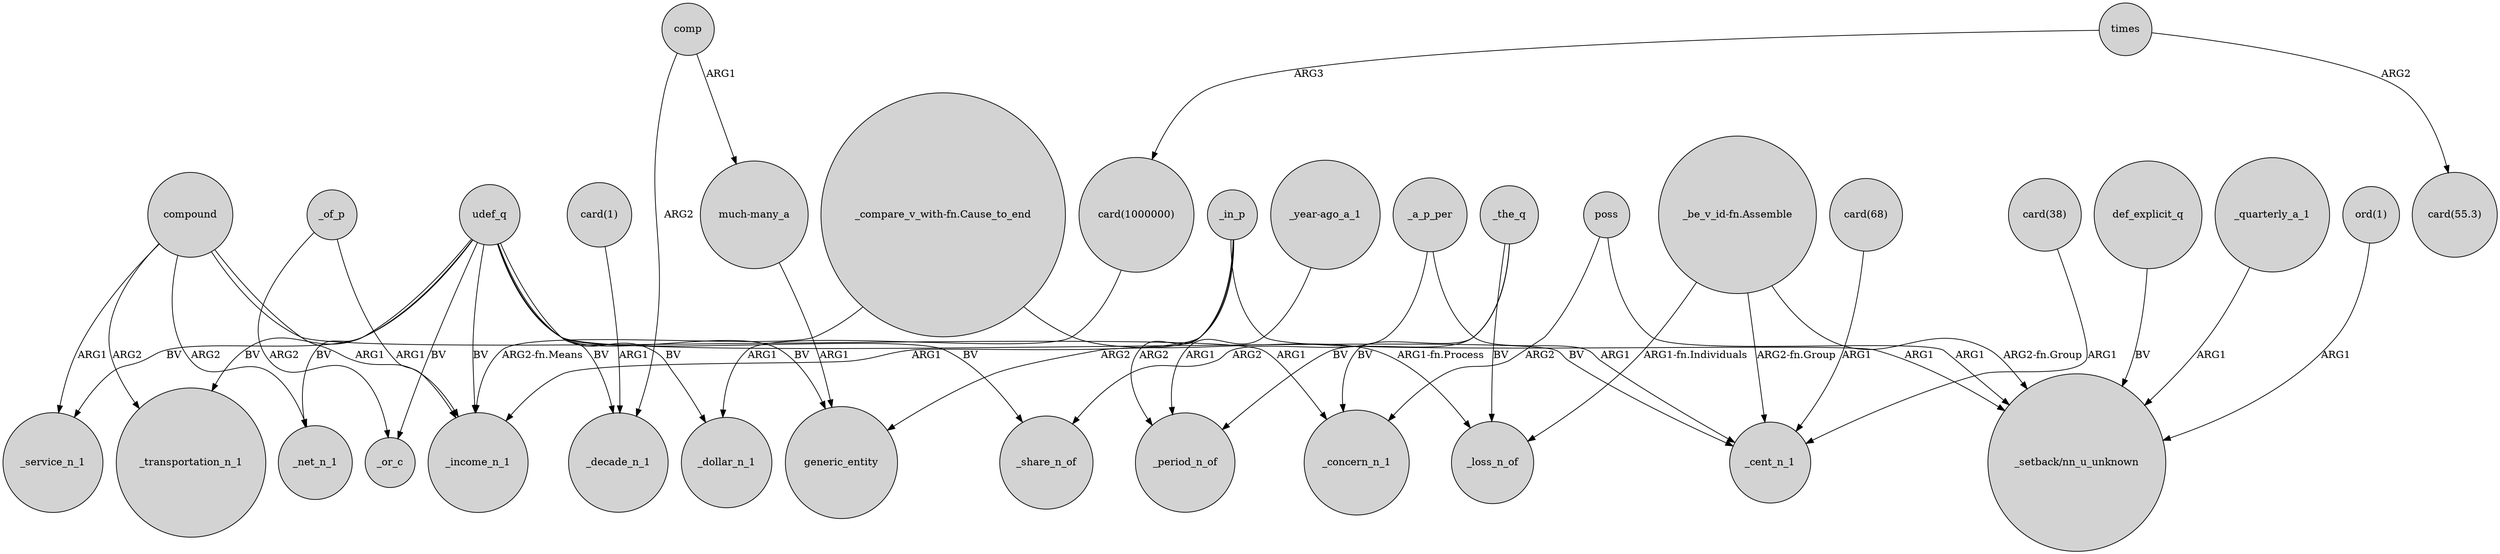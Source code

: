 digraph {
	node [shape=circle style=filled]
	_in_p -> _income_n_1 [label=ARG1]
	udef_q -> _transportation_n_1 [label=BV]
	udef_q -> _service_n_1 [label=BV]
	compound -> _net_n_1 [label=ARG2]
	"ord(1)" -> "_setback/nn_u_unknown" [label=ARG1]
	"card(1)" -> _decade_n_1 [label=ARG1]
	"_be_v_id-fn.Assemble" -> _loss_n_of [label="ARG1-fn.Individuals"]
	_a_p_per -> _cent_n_1 [label=ARG1]
	def_explicit_q -> "_setback/nn_u_unknown" [label=BV]
	udef_q -> _income_n_1 [label=BV]
	_the_q -> _loss_n_of [label=BV]
	_in_p -> _period_n_of [label=ARG2]
	"_compare_v_with-fn.Cause_to_end" -> _income_n_1 [label="ARG2-fn.Means"]
	times -> "card(1000000)" [label=ARG3]
	"_year-ago_a_1" -> _period_n_of [label=ARG1]
	_of_p -> _income_n_1 [label=ARG1]
	udef_q -> _decade_n_1 [label=BV]
	_the_q -> _concern_n_1 [label=BV]
	"card(68)" -> _cent_n_1 [label=ARG1]
	udef_q -> _cent_n_1 [label=BV]
	udef_q -> generic_entity [label=BV]
	"_be_v_id-fn.Assemble" -> "_setback/nn_u_unknown" [label="ARG2-fn.Group"]
	udef_q -> _or_c [label=BV]
	_in_p -> generic_entity [label=ARG2]
	"_compare_v_with-fn.Cause_to_end" -> _loss_n_of [label="ARG1-fn.Process"]
	comp -> "much-many_a" [label=ARG1]
	poss -> "_setback/nn_u_unknown" [label=ARG1]
	_quarterly_a_1 -> "_setback/nn_u_unknown" [label=ARG1]
	compound -> _income_n_1 [label=ARG1]
	times -> "card(55.3)" [label=ARG2]
	_a_p_per -> _share_n_of [label=ARG2]
	"much-many_a" -> generic_entity [label=ARG1]
	udef_q -> _share_n_of [label=BV]
	udef_q -> _net_n_1 [label=BV]
	udef_q -> _dollar_n_1 [label=BV]
	compound -> _concern_n_1 [label=ARG1]
	"card(1000000)" -> _dollar_n_1 [label=ARG1]
	poss -> _concern_n_1 [label=ARG2]
	_in_p -> "_setback/nn_u_unknown" [label=ARG1]
	_of_p -> _or_c [label=ARG2]
	compound -> _transportation_n_1 [label=ARG2]
	"_be_v_id-fn.Assemble" -> _cent_n_1 [label="ARG2-fn.Group"]
	_the_q -> _period_n_of [label=BV]
	compound -> _service_n_1 [label=ARG1]
	comp -> _decade_n_1 [label=ARG2]
	"card(38)" -> _cent_n_1 [label=ARG1]
}
